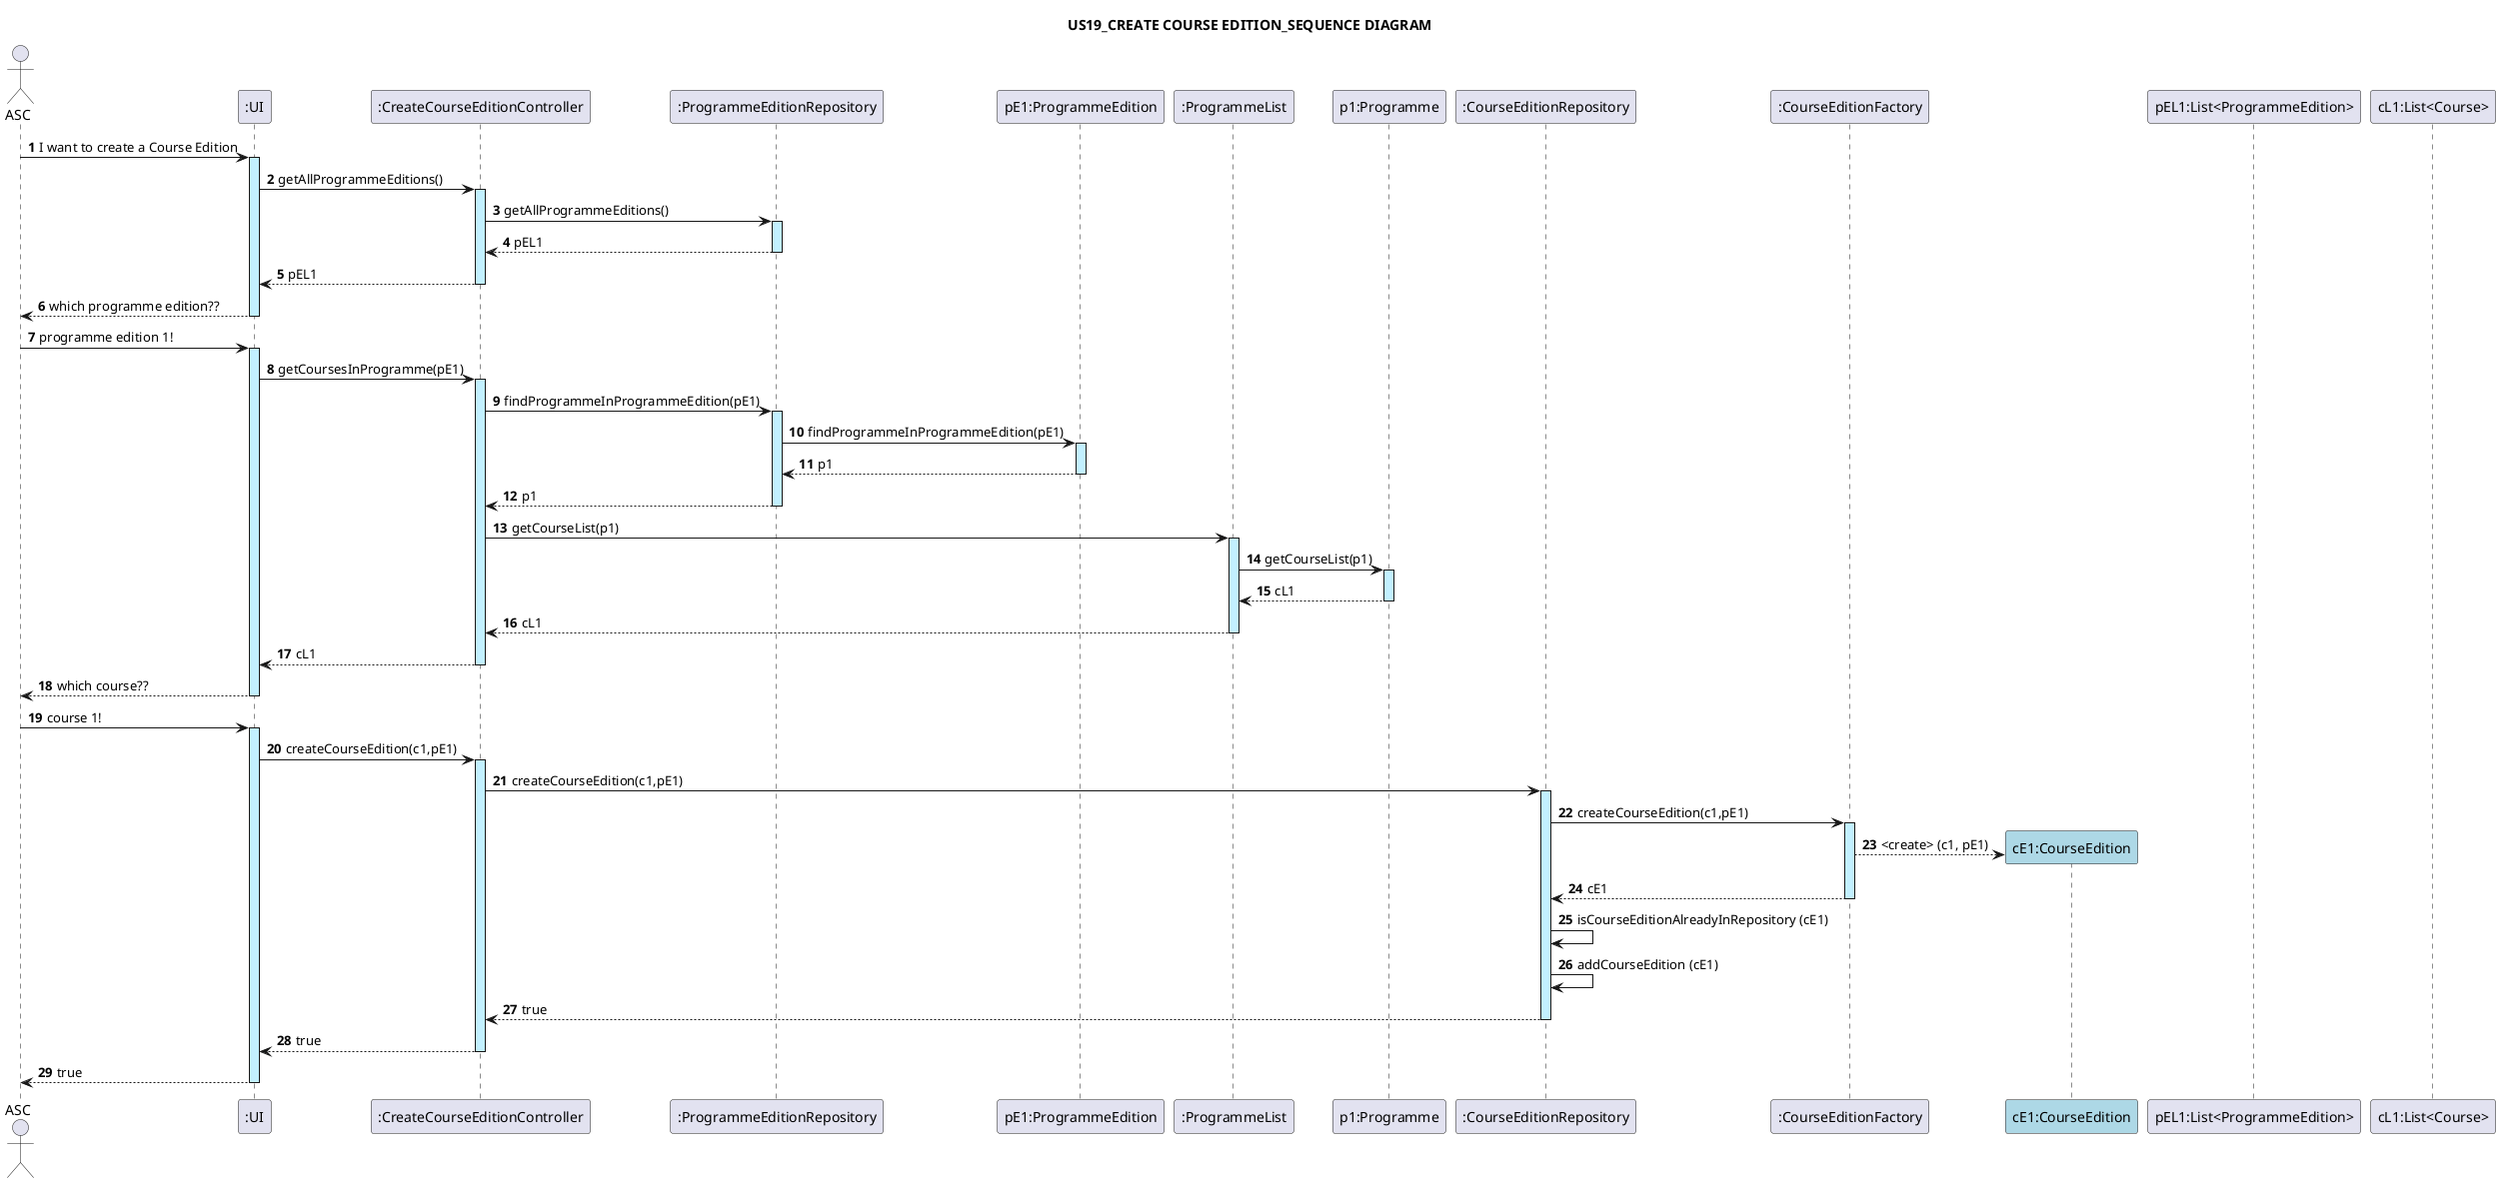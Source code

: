 @startuml
title: US19_CREATE COURSE EDITION_SEQUENCE DIAGRAM
autonumber

actor ASC
participant ":UI" as UI
participant ":CreateCourseEditionController" as CT
participant ":ProgrammeEditionRepository" as PER
participant "pE1:ProgrammeEdition" as PE
participant ":ProgrammeList" as PL
participant "p1:Programme" as PG
participant ":CourseEditionRepository" as CER
participant ":CourseEditionFactory" as CEF

ASC -> UI ++ #application :  I want to create a Course Edition
UI -> CT ++ #application: getAllProgrammeEditions()
CT -> PER ++ #application: getAllProgrammeEditions()
PER --> CT -- : pEL1
CT --> UI -- : pEL1
UI --> ASC -- : which programme edition??


ASC -> UI ++ #application : programme edition 1!
UI -> CT ++ #application: getCoursesInProgramme(pE1)
CT -> PER ++ #application: findProgrammeInProgrammeEdition(pE1)
PER -> PE ++ #application: findProgrammeInProgrammeEdition(pE1)
PE --> PER -- : p1
PER --> CT -- : p1

CT -> PL ++ #application: getCourseList(p1)
PL -> PG ++ #application: getCourseList(p1)
PG --> PL -- : cL1
PL --> CT -- : cL1
CT --> UI -- : cL1
UI --> ASC -- : which course??


ASC -> UI ++ #application : course 1!
UI -> CT ++ #application : createCourseEdition(c1,pE1)
CT -> CER ++ #application : createCourseEdition(c1,pE1)
CER -> CEF ++ #application : createCourseEdition(c1,pE1)


create "cE1:CourseEdition" as CE #lightblue
CEF --> CE : <create> (c1, pE1)
CEF --> CER -- : cE1
CER -> CER : isCourseEditionAlreadyInRepository (cE1)
CER -> CER : addCourseEdition (cE1)

CER --> CT --: true
CT --> UI --: true
UI --> ASC --: true

participant "pEL1:List<ProgrammeEdition>" as PEL
participant "cL1:List<Course>" as CL

@enduml